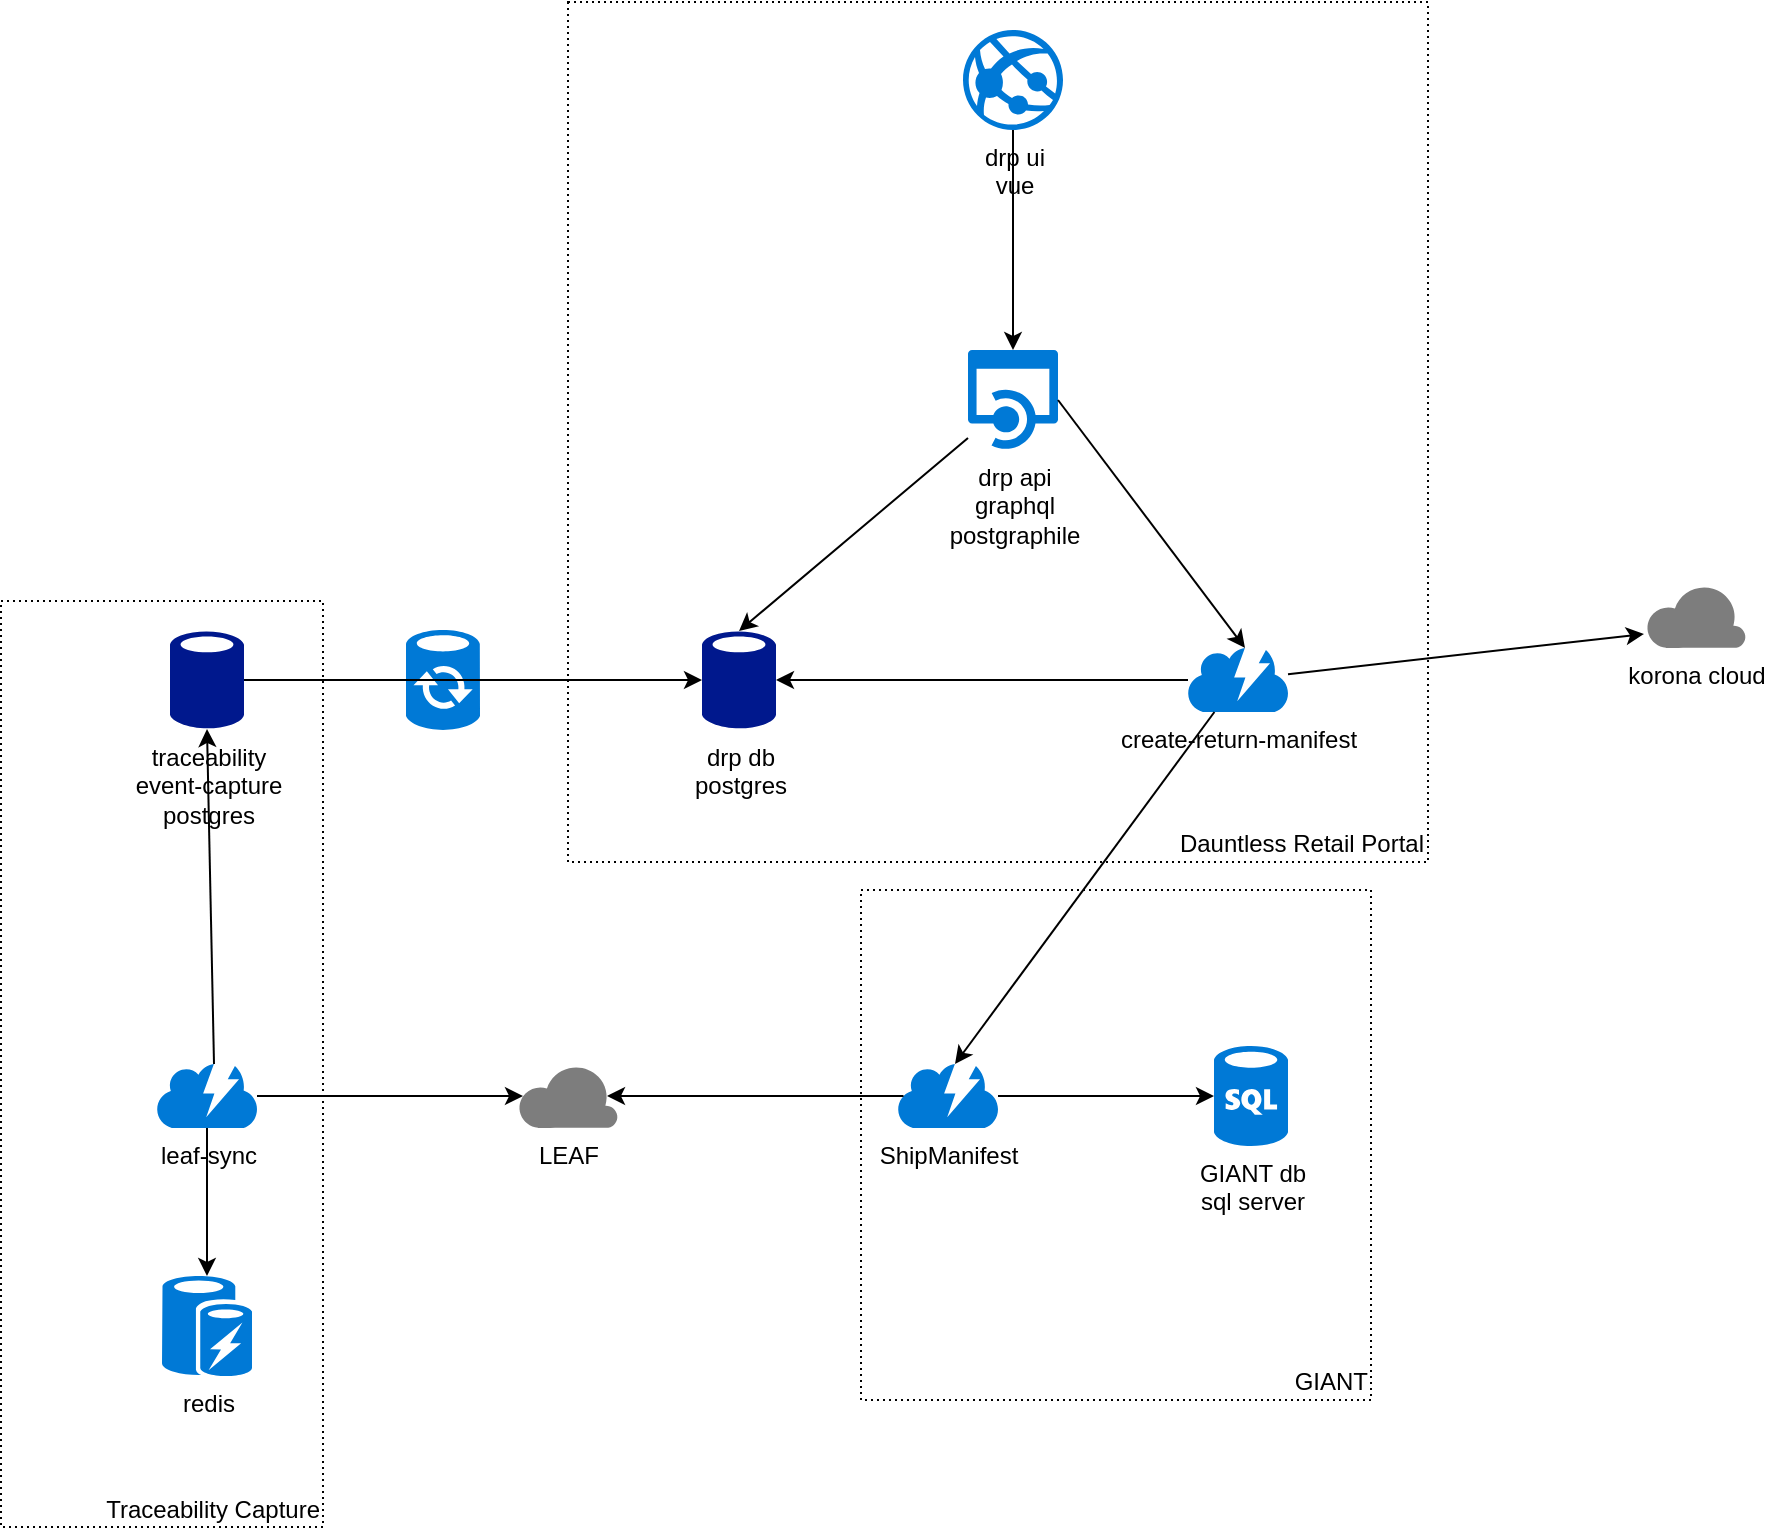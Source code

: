 <mxfile version="10.8.0" type="device"><diagram id="cDsrcCrLYDjGlSlMaKFJ" name="Page-1"><mxGraphModel dx="1398" dy="1027" grid="0" gridSize="10" guides="1" tooltips="1" connect="1" arrows="1" fold="1" page="0" pageScale="1" pageWidth="850" pageHeight="1100" math="0" shadow="0"><root><mxCell id="0"/><mxCell id="1" parent="0"/><mxCell id="MvL-dSDJSYqMj7v4ny6r-78" value="Traceability Capture" style="rounded=0;whiteSpace=wrap;html=1;dashed=1;dashPattern=1 2;fillColor=none;align=right;verticalAlign=bottom;" parent="1" vertex="1"><mxGeometry x="57.5" y="495.5" width="161" height="463" as="geometry"/></mxCell><mxCell id="MvL-dSDJSYqMj7v4ny6r-73" value="&lt;div style=&quot;text-align: left&quot;&gt;&lt;span&gt;GIANT&lt;/span&gt;&lt;/div&gt;" style="whiteSpace=wrap;html=1;aspect=fixed;fillColor=none;dashed=1;dashPattern=1 2;align=right;verticalAlign=bottom;" parent="1" vertex="1"><mxGeometry x="487.5" y="640" width="255" height="255" as="geometry"/></mxCell><mxCell id="MvL-dSDJSYqMj7v4ny6r-74" value="&lt;div style=&quot;text-align: left&quot;&gt;&lt;span&gt;Dauntless Retail Portal&lt;/span&gt;&lt;/div&gt;" style="whiteSpace=wrap;html=1;aspect=fixed;fillColor=none;dashed=1;dashPattern=1 2;align=right;verticalAlign=bottom;" parent="1" vertex="1"><mxGeometry x="341" y="196" width="430" height="430" as="geometry"/></mxCell><mxCell id="MvL-dSDJSYqMj7v4ny6r-37" value="drp api&lt;br&gt;graphql&lt;br&gt;postgraphile&lt;br&gt;" style="shadow=0;dashed=0;html=1;strokeColor=none;labelPosition=center;verticalLabelPosition=bottom;verticalAlign=top;align=center;shape=mxgraph.mscae.cloud.api_app;fillColor=#0079D6;pointerEvents=1;" parent="1" vertex="1"><mxGeometry x="541" y="370" width="45" height="50" as="geometry"/></mxCell><mxCell id="MvL-dSDJSYqMj7v4ny6r-39" value="drp db&lt;br&gt;postgres&lt;br&gt;" style="pointerEvents=1;shadow=0;dashed=0;html=1;strokeColor=none;labelPosition=center;verticalLabelPosition=bottom;verticalAlign=top;align=center;shape=mxgraph.mscae.enterprise.database_generic;fillColor=#00188D;" parent="1" vertex="1"><mxGeometry x="408" y="510" width="37" height="50" as="geometry"/></mxCell><mxCell id="MvL-dSDJSYqMj7v4ny6r-40" value="GIANT db&lt;br&gt;sql server&lt;br&gt;" style="shadow=0;dashed=0;html=1;strokeColor=none;fillColor=#0079D6;labelPosition=center;verticalLabelPosition=bottom;verticalAlign=top;align=center;shape=mxgraph.azure.sql_database;pointerEvents=1;" parent="1" vertex="1"><mxGeometry x="664" y="718" width="37" height="50" as="geometry"/></mxCell><mxCell id="MvL-dSDJSYqMj7v4ny6r-41" value="traceability&lt;br&gt;event-capture&lt;br&gt;postgres&lt;br&gt;" style="pointerEvents=1;shadow=0;dashed=0;html=1;strokeColor=none;labelPosition=center;verticalLabelPosition=bottom;verticalAlign=top;align=center;shape=mxgraph.mscae.enterprise.database_generic;fillColor=#00188D;" parent="1" vertex="1"><mxGeometry x="142" y="510" width="37" height="50" as="geometry"/></mxCell><mxCell id="MvL-dSDJSYqMj7v4ny6r-44" value="LEAF" style="pointerEvents=1;shadow=0;dashed=0;html=1;strokeColor=none;labelPosition=center;verticalLabelPosition=bottom;verticalAlign=top;align=center;shape=mxgraph.azure.cloud;fillColor=#7D7D7D;" parent="1" vertex="1"><mxGeometry x="316" y="727" width="50" height="32" as="geometry"/></mxCell><mxCell id="MvL-dSDJSYqMj7v4ny6r-46" value="ShipManifest" style="shadow=0;dashed=0;html=1;strokeColor=none;fillColor=#0079D6;labelPosition=center;verticalLabelPosition=bottom;verticalAlign=top;align=center;shape=mxgraph.azure.content_delivery_network;" parent="1" vertex="1"><mxGeometry x="506" y="727" width="50" height="32" as="geometry"/></mxCell><mxCell id="MvL-dSDJSYqMj7v4ny6r-47" value="create-return-manifest" style="shadow=0;dashed=0;html=1;strokeColor=none;fillColor=#0079D6;labelPosition=center;verticalLabelPosition=bottom;verticalAlign=top;align=center;shape=mxgraph.azure.content_delivery_network;" parent="1" vertex="1"><mxGeometry x="651" y="519" width="50" height="32" as="geometry"/></mxCell><mxCell id="MvL-dSDJSYqMj7v4ny6r-48" value="leaf-sync" style="shadow=0;dashed=0;html=1;strokeColor=none;fillColor=#0079D6;labelPosition=center;verticalLabelPosition=bottom;verticalAlign=top;align=center;shape=mxgraph.azure.content_delivery_network;" parent="1" vertex="1"><mxGeometry x="135.5" y="727" width="50" height="32" as="geometry"/></mxCell><mxCell id="MvL-dSDJSYqMj7v4ny6r-49" value="drp ui&lt;br&gt;vue&lt;br&gt;" style="shadow=0;dashed=0;html=1;strokeColor=none;fillColor=#0079D6;labelPosition=center;verticalLabelPosition=bottom;verticalAlign=top;align=center;shape=mxgraph.azure.azure_website;pointerEvents=1;" parent="1" vertex="1"><mxGeometry x="538.5" y="210" width="50" height="50" as="geometry"/></mxCell><mxCell id="MvL-dSDJSYqMj7v4ny6r-56" value="" style="shadow=0;dashed=0;html=1;strokeColor=none;fillColor=#0079D6;labelPosition=center;verticalLabelPosition=bottom;verticalAlign=top;align=center;shape=mxgraph.azure.sql_datasync;pointerEvents=1;" parent="1" vertex="1"><mxGeometry x="260" y="510" width="37" height="50" as="geometry"/></mxCell><mxCell id="MvL-dSDJSYqMj7v4ny6r-57" value="" style="endArrow=classic;html=1;entryX=0.05;entryY=0.5;entryDx=0;entryDy=0;entryPerimeter=0;" parent="1" source="MvL-dSDJSYqMj7v4ny6r-48" target="MvL-dSDJSYqMj7v4ny6r-44" edge="1"><mxGeometry width="50" height="50" relative="1" as="geometry"><mxPoint x="140" y="910" as="sourcePoint"/><mxPoint x="190" y="860" as="targetPoint"/></mxGeometry></mxCell><mxCell id="MvL-dSDJSYqMj7v4ny6r-59" value="" style="endArrow=classic;html=1;exitX=1;exitY=0.5;exitDx=0;exitDy=0;exitPerimeter=0;entryX=0;entryY=0.5;entryDx=0;entryDy=0;entryPerimeter=0;" parent="1" source="MvL-dSDJSYqMj7v4ny6r-41" target="MvL-dSDJSYqMj7v4ny6r-39" edge="1"><mxGeometry width="50" height="50" relative="1" as="geometry"><mxPoint x="40" y="810" as="sourcePoint"/><mxPoint x="90" y="760" as="targetPoint"/></mxGeometry></mxCell><mxCell id="MvL-dSDJSYqMj7v4ny6r-60" value="" style="endArrow=classic;html=1;entryX=0.5;entryY=0;entryDx=0;entryDy=0;entryPerimeter=0;" parent="1" source="MvL-dSDJSYqMj7v4ny6r-49" target="MvL-dSDJSYqMj7v4ny6r-37" edge="1"><mxGeometry width="50" height="50" relative="1" as="geometry"><mxPoint x="580" y="300" as="sourcePoint"/><mxPoint x="460" y="160" as="targetPoint"/></mxGeometry></mxCell><mxCell id="MvL-dSDJSYqMj7v4ny6r-61" value="" style="endArrow=classic;html=1;entryX=0.5;entryY=0.01;entryDx=0;entryDy=0;entryPerimeter=0;" parent="1" source="MvL-dSDJSYqMj7v4ny6r-37" target="MvL-dSDJSYqMj7v4ny6r-39" edge="1"><mxGeometry width="50" height="50" relative="1" as="geometry"><mxPoint x="100" y="380" as="sourcePoint"/><mxPoint x="150" y="330" as="targetPoint"/></mxGeometry></mxCell><mxCell id="MvL-dSDJSYqMj7v4ny6r-62" value="" style="endArrow=classic;html=1;entryX=0.5;entryY=0.99;entryDx=0;entryDy=0;entryPerimeter=0;exitX=0.57;exitY=0;exitDx=0;exitDy=0;exitPerimeter=0;" parent="1" source="MvL-dSDJSYqMj7v4ny6r-48" target="MvL-dSDJSYqMj7v4ny6r-41" edge="1"><mxGeometry width="50" height="50" relative="1" as="geometry"><mxPoint x="60" y="760" as="sourcePoint"/><mxPoint x="110" y="710" as="targetPoint"/></mxGeometry></mxCell><mxCell id="MvL-dSDJSYqMj7v4ny6r-66" value="" style="endArrow=classic;html=1;exitX=1;exitY=0.5;exitDx=0;exitDy=0;exitPerimeter=0;entryX=0.57;entryY=0;entryDx=0;entryDy=0;entryPerimeter=0;" parent="1" source="MvL-dSDJSYqMj7v4ny6r-37" target="MvL-dSDJSYqMj7v4ny6r-47" edge="1"><mxGeometry width="50" height="50" relative="1" as="geometry"><mxPoint x="510" y="410" as="sourcePoint"/><mxPoint x="560" y="360" as="targetPoint"/></mxGeometry></mxCell><mxCell id="MvL-dSDJSYqMj7v4ny6r-67" value="" style="endArrow=classic;html=1;entryX=1;entryY=0.5;entryDx=0;entryDy=0;entryPerimeter=0;" parent="1" source="MvL-dSDJSYqMj7v4ny6r-47" target="MvL-dSDJSYqMj7v4ny6r-39" edge="1"><mxGeometry width="50" height="50" relative="1" as="geometry"><mxPoint x="520" y="600" as="sourcePoint"/><mxPoint x="570" y="550" as="targetPoint"/></mxGeometry></mxCell><mxCell id="MvL-dSDJSYqMj7v4ny6r-68" value="" style="endArrow=classic;html=1;entryX=0.57;entryY=0;entryDx=0;entryDy=0;entryPerimeter=0;" parent="1" source="MvL-dSDJSYqMj7v4ny6r-47" target="MvL-dSDJSYqMj7v4ny6r-46" edge="1"><mxGeometry width="50" height="50" relative="1" as="geometry"><mxPoint x="550" y="610" as="sourcePoint"/><mxPoint x="600" y="560" as="targetPoint"/></mxGeometry></mxCell><mxCell id="MvL-dSDJSYqMj7v4ny6r-69" value="" style="endArrow=classic;html=1;entryX=0;entryY=0.5;entryDx=0;entryDy=0;entryPerimeter=0;" parent="1" source="MvL-dSDJSYqMj7v4ny6r-46" target="MvL-dSDJSYqMj7v4ny6r-40" edge="1"><mxGeometry width="50" height="50" relative="1" as="geometry"><mxPoint x="560" y="830" as="sourcePoint"/><mxPoint x="610" y="780" as="targetPoint"/></mxGeometry></mxCell><mxCell id="MvL-dSDJSYqMj7v4ny6r-70" value="" style="endArrow=classic;html=1;exitX=0.055;exitY=0.5;exitDx=0;exitDy=0;exitPerimeter=0;entryX=0.89;entryY=0.5;entryDx=0;entryDy=0;entryPerimeter=0;" parent="1" source="MvL-dSDJSYqMj7v4ny6r-46" target="MvL-dSDJSYqMj7v4ny6r-44" edge="1"><mxGeometry width="50" height="50" relative="1" as="geometry"><mxPoint x="530" y="840" as="sourcePoint"/><mxPoint x="580" y="790" as="targetPoint"/></mxGeometry></mxCell><mxCell id="MvL-dSDJSYqMj7v4ny6r-75" value="redis" style="shadow=0;dashed=0;html=1;strokeColor=none;fillColor=#0079D6;labelPosition=center;verticalLabelPosition=bottom;verticalAlign=top;align=center;shape=mxgraph.azure.azure_cache;dashPattern=1 2;" parent="1" vertex="1"><mxGeometry x="138" y="833" width="45" height="50" as="geometry"/></mxCell><mxCell id="MvL-dSDJSYqMj7v4ny6r-76" value="" style="endArrow=classic;html=1;exitX=0.5;exitY=1;exitDx=0;exitDy=0;exitPerimeter=0;entryX=0.5;entryY=0;entryDx=0;entryDy=0;entryPerimeter=0;" parent="1" source="MvL-dSDJSYqMj7v4ny6r-48" target="MvL-dSDJSYqMj7v4ny6r-75" edge="1"><mxGeometry width="50" height="50" relative="1" as="geometry"><mxPoint x="17" y="860" as="sourcePoint"/><mxPoint x="67" y="810" as="targetPoint"/></mxGeometry></mxCell><mxCell id="MvL-dSDJSYqMj7v4ny6r-80" value="korona cloud" style="pointerEvents=1;shadow=0;dashed=0;html=1;strokeColor=none;labelPosition=center;verticalLabelPosition=bottom;verticalAlign=top;align=center;shape=mxgraph.azure.cloud;fillColor=#7D7D7D;" parent="1" vertex="1"><mxGeometry x="880" y="487" width="50" height="32" as="geometry"/></mxCell><mxCell id="MvL-dSDJSYqMj7v4ny6r-81" value="" style="endArrow=classic;html=1;entryX=-0.02;entryY=0.781;entryDx=0;entryDy=0;entryPerimeter=0;" parent="1" source="MvL-dSDJSYqMj7v4ny6r-47" target="MvL-dSDJSYqMj7v4ny6r-80" edge="1"><mxGeometry width="50" height="50" relative="1" as="geometry"><mxPoint x="842" y="697" as="sourcePoint"/><mxPoint x="892" y="647" as="targetPoint"/></mxGeometry></mxCell></root></mxGraphModel></diagram></mxfile>